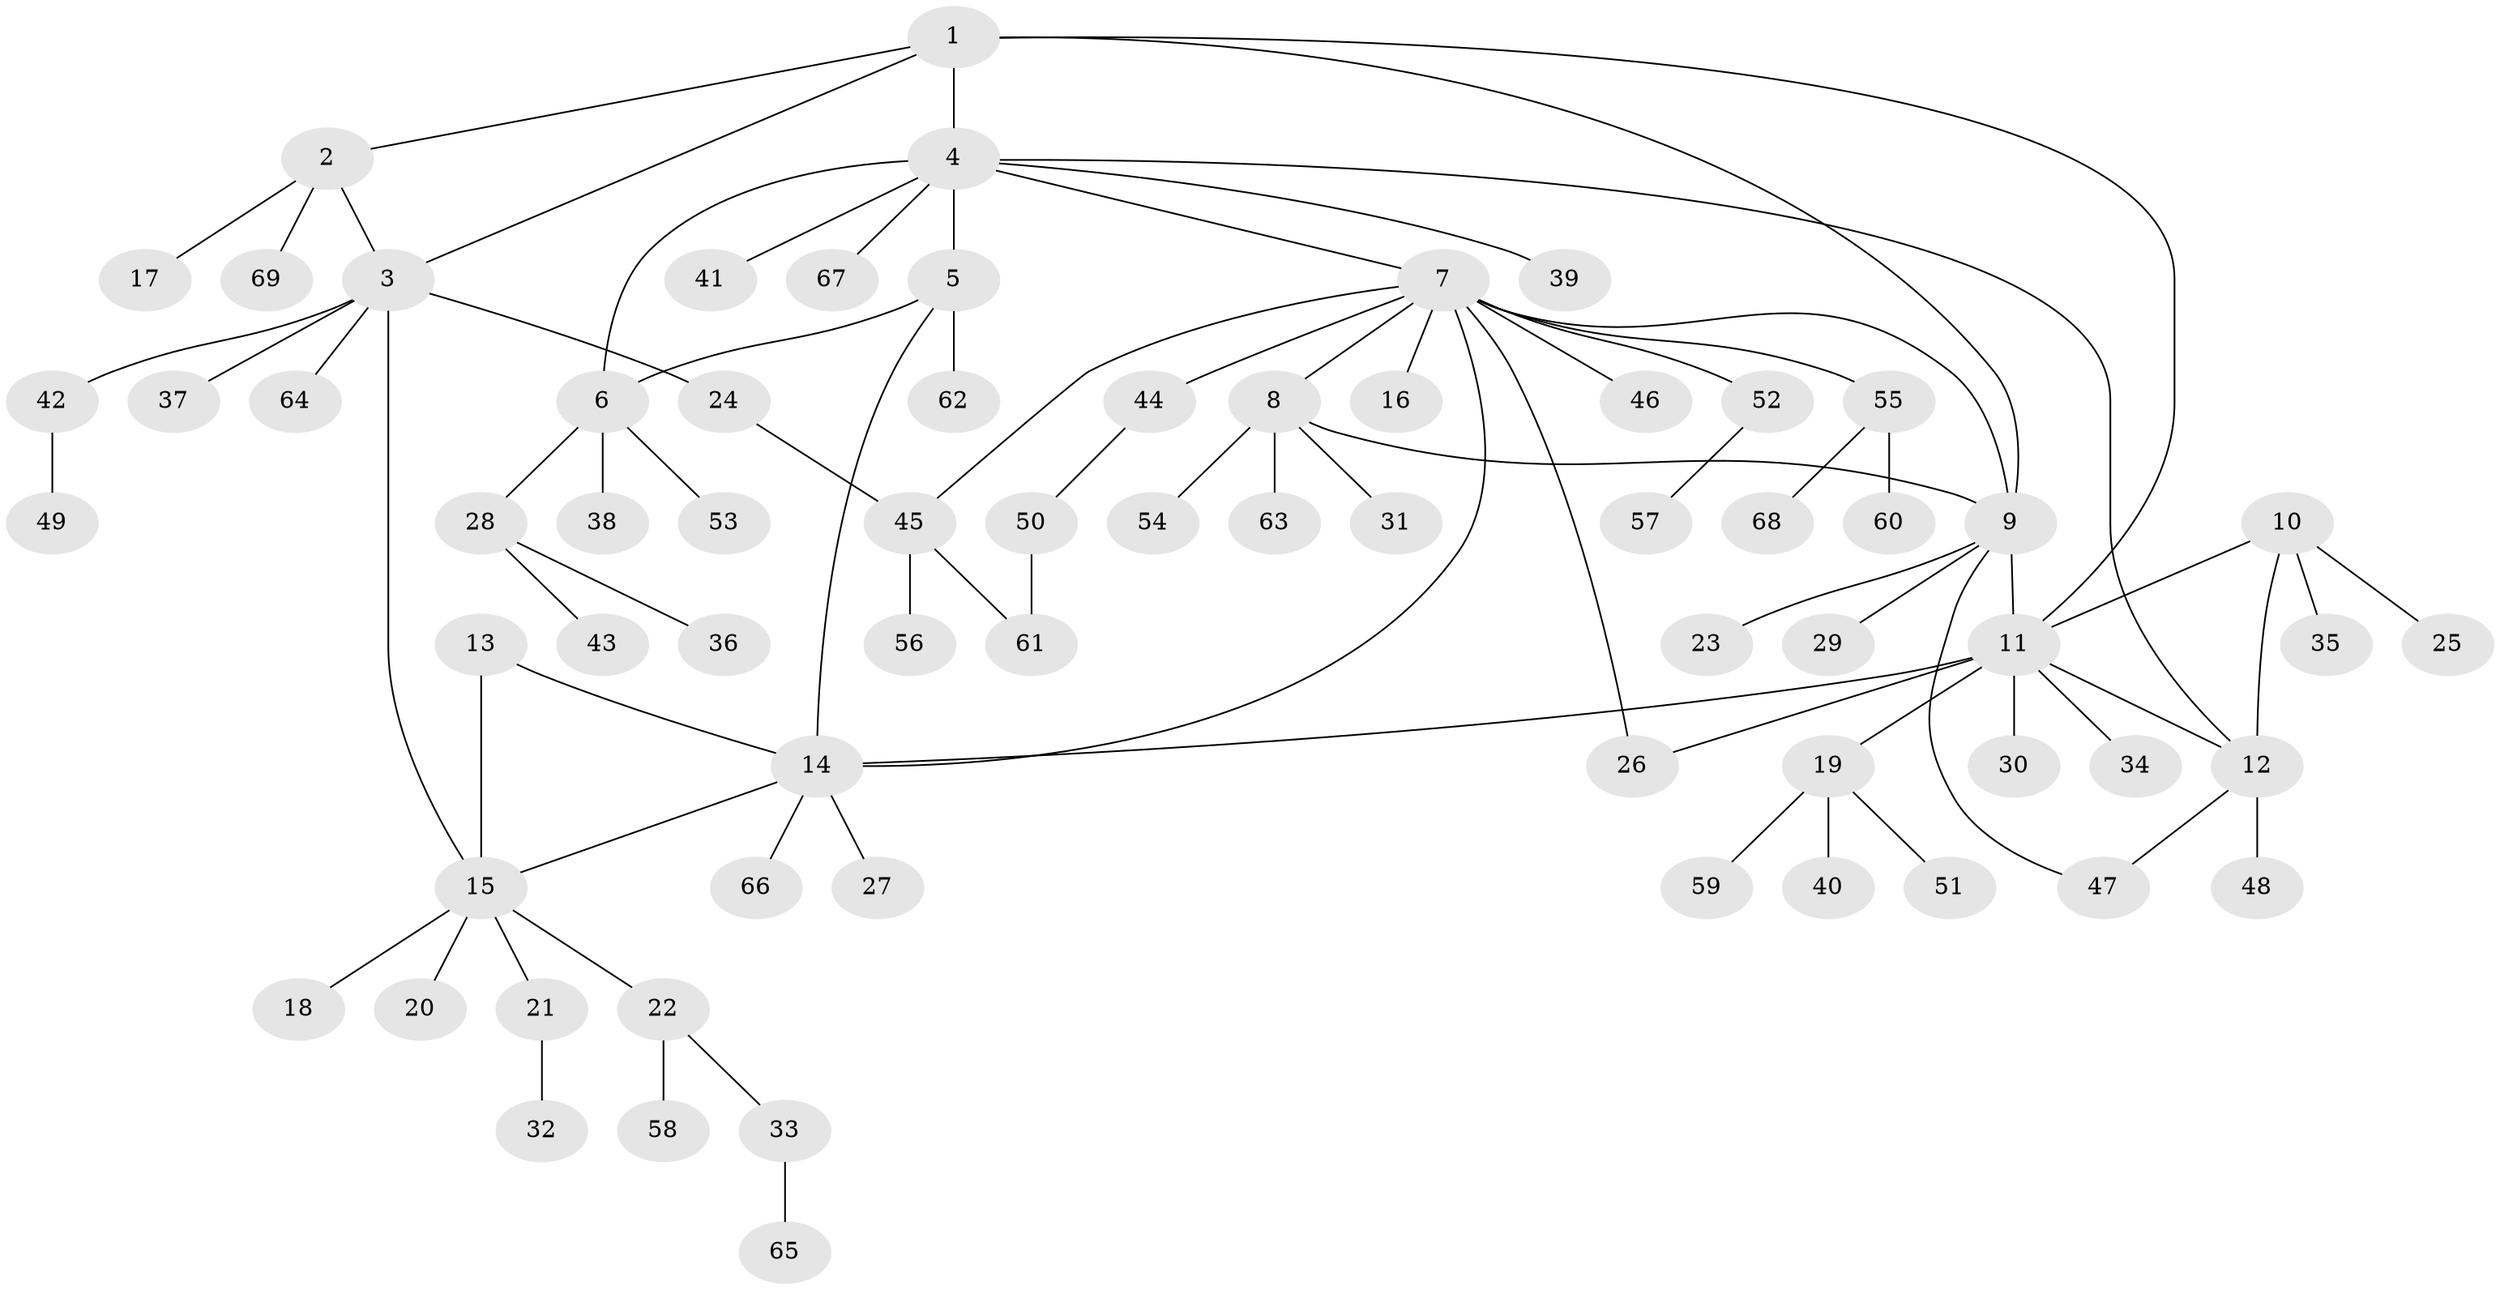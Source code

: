 // Generated by graph-tools (version 1.1) at 2025/11/02/27/25 16:11:33]
// undirected, 69 vertices, 83 edges
graph export_dot {
graph [start="1"]
  node [color=gray90,style=filled];
  1;
  2;
  3;
  4;
  5;
  6;
  7;
  8;
  9;
  10;
  11;
  12;
  13;
  14;
  15;
  16;
  17;
  18;
  19;
  20;
  21;
  22;
  23;
  24;
  25;
  26;
  27;
  28;
  29;
  30;
  31;
  32;
  33;
  34;
  35;
  36;
  37;
  38;
  39;
  40;
  41;
  42;
  43;
  44;
  45;
  46;
  47;
  48;
  49;
  50;
  51;
  52;
  53;
  54;
  55;
  56;
  57;
  58;
  59;
  60;
  61;
  62;
  63;
  64;
  65;
  66;
  67;
  68;
  69;
  1 -- 2;
  1 -- 3;
  1 -- 4;
  1 -- 9;
  1 -- 11;
  2 -- 3;
  2 -- 17;
  2 -- 69;
  3 -- 15;
  3 -- 24;
  3 -- 37;
  3 -- 42;
  3 -- 64;
  4 -- 5;
  4 -- 6;
  4 -- 7;
  4 -- 12;
  4 -- 39;
  4 -- 41;
  4 -- 67;
  5 -- 6;
  5 -- 14;
  5 -- 62;
  6 -- 28;
  6 -- 38;
  6 -- 53;
  7 -- 8;
  7 -- 9;
  7 -- 14;
  7 -- 16;
  7 -- 26;
  7 -- 44;
  7 -- 45;
  7 -- 46;
  7 -- 52;
  7 -- 55;
  8 -- 9;
  8 -- 31;
  8 -- 54;
  8 -- 63;
  9 -- 11;
  9 -- 23;
  9 -- 29;
  9 -- 47;
  10 -- 11;
  10 -- 12;
  10 -- 25;
  10 -- 35;
  11 -- 12;
  11 -- 14;
  11 -- 19;
  11 -- 26;
  11 -- 30;
  11 -- 34;
  12 -- 47;
  12 -- 48;
  13 -- 14;
  13 -- 15;
  14 -- 15;
  14 -- 27;
  14 -- 66;
  15 -- 18;
  15 -- 20;
  15 -- 21;
  15 -- 22;
  19 -- 40;
  19 -- 51;
  19 -- 59;
  21 -- 32;
  22 -- 33;
  22 -- 58;
  24 -- 45;
  28 -- 36;
  28 -- 43;
  33 -- 65;
  42 -- 49;
  44 -- 50;
  45 -- 56;
  45 -- 61;
  50 -- 61;
  52 -- 57;
  55 -- 60;
  55 -- 68;
}

